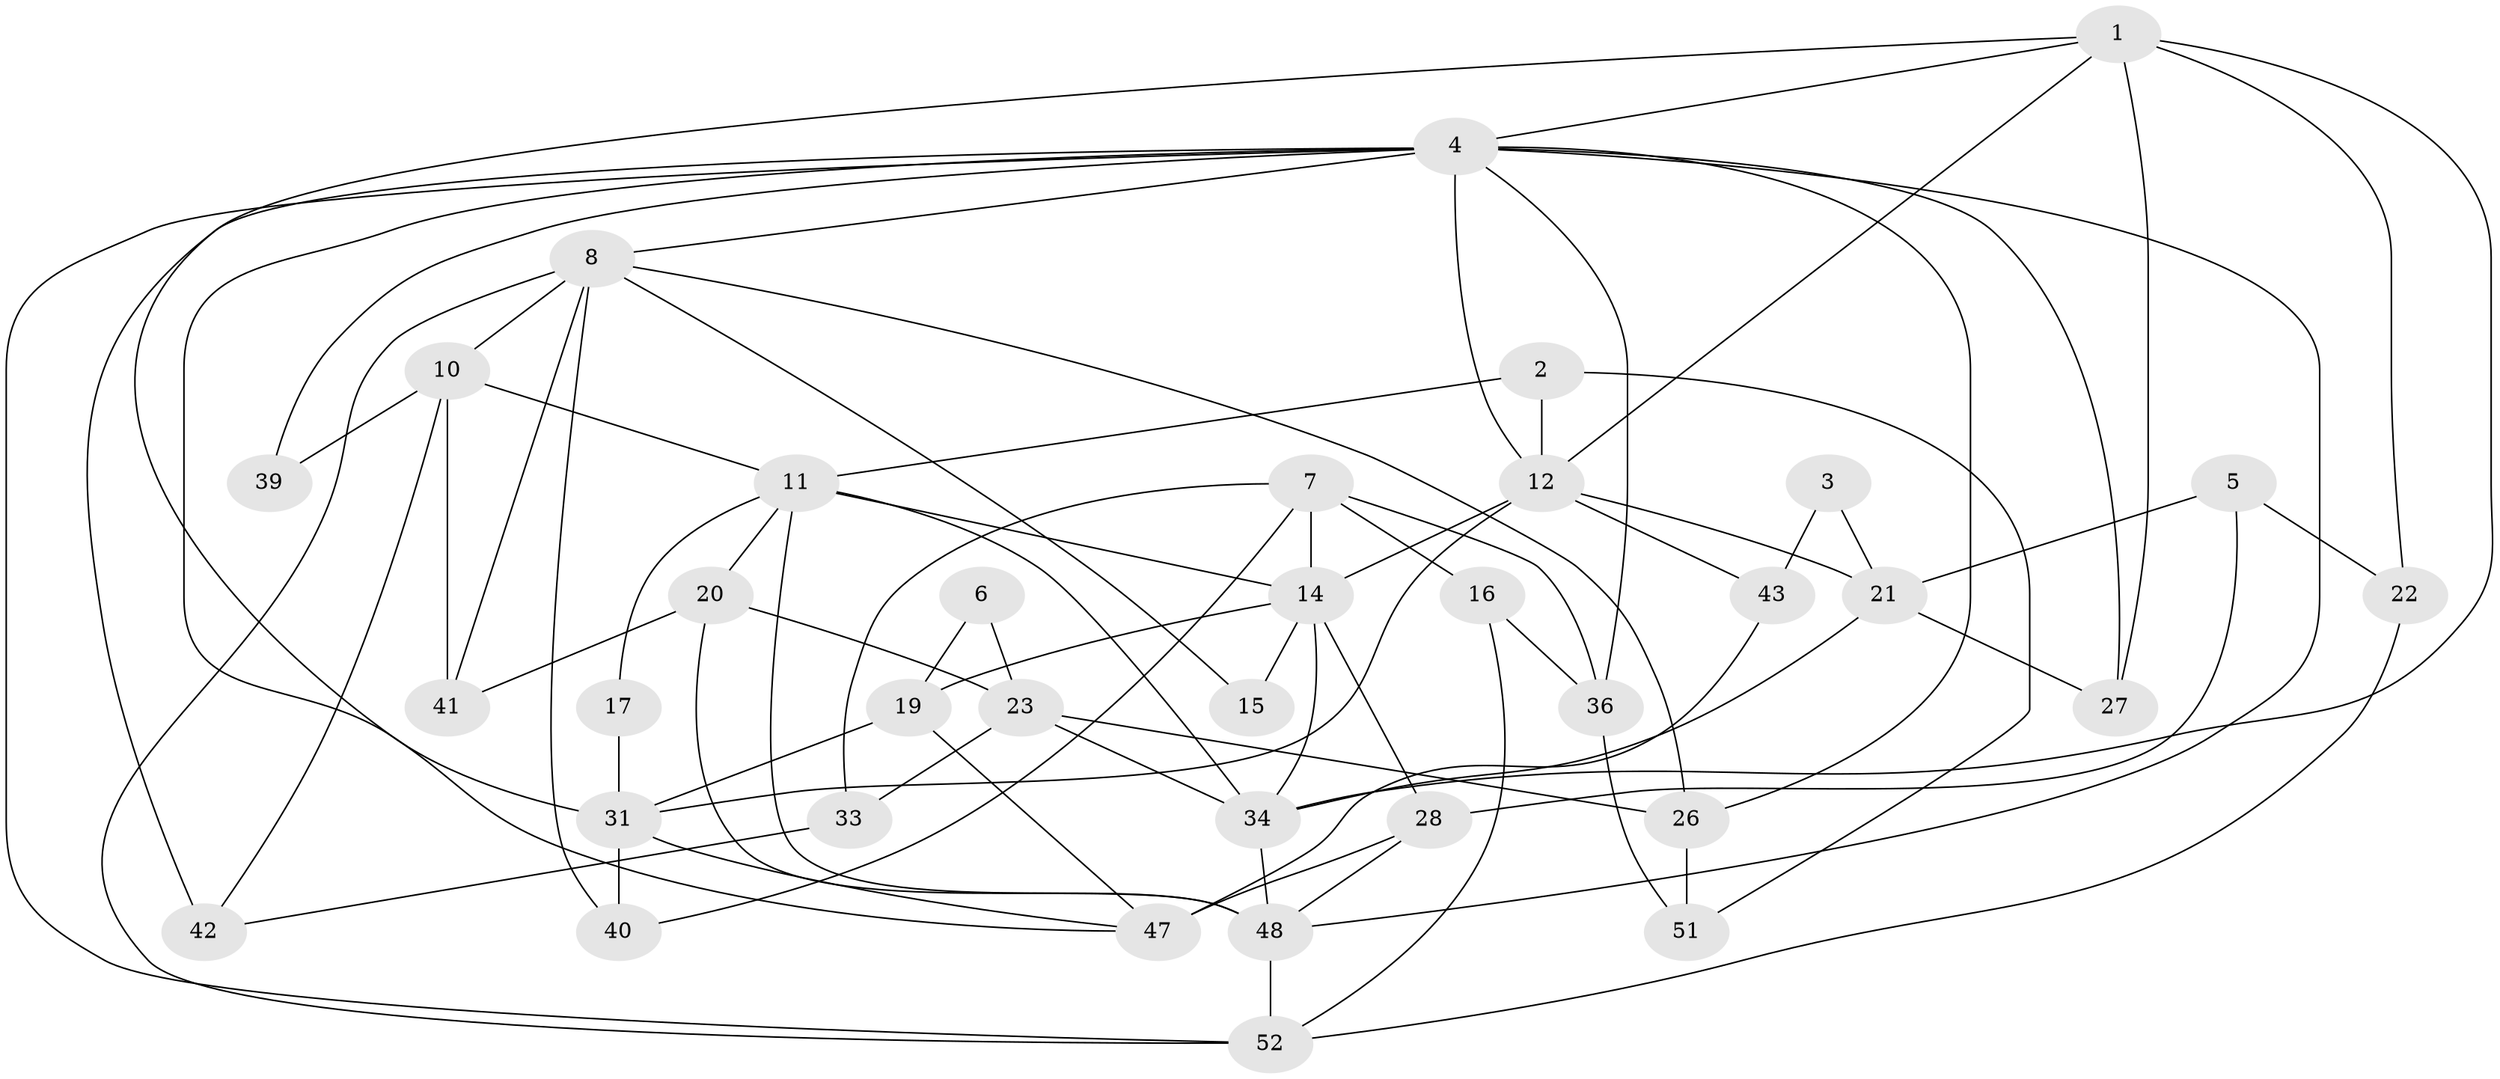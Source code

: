 // original degree distribution, {3: 0.28846153846153844, 2: 0.15384615384615385, 6: 0.15384615384615385, 5: 0.23076923076923078, 4: 0.15384615384615385, 7: 0.019230769230769232}
// Generated by graph-tools (version 1.1) at 2025/18/03/04/25 18:18:48]
// undirected, 36 vertices, 78 edges
graph export_dot {
graph [start="1"]
  node [color=gray90,style=filled];
  1 [super="+32"];
  2 [super="+30"];
  3;
  4 [super="+25+13+35"];
  5 [super="+45"];
  6;
  7 [super="+9"];
  8 [super="+49"];
  10;
  11 [super="+50+44"];
  12 [super="+18+29"];
  14 [super="+38+37"];
  15;
  16;
  17;
  19;
  20 [super="+46"];
  21 [super="+24"];
  22;
  23;
  26;
  27;
  28;
  31;
  33;
  34;
  36;
  39;
  40;
  41;
  42;
  43;
  47;
  48;
  51;
  52;
  1 -- 34;
  1 -- 27;
  1 -- 4;
  1 -- 22;
  1 -- 31;
  1 -- 12;
  2 -- 51;
  2 -- 11;
  2 -- 12;
  3 -- 43;
  3 -- 21;
  4 -- 42 [weight=2];
  4 -- 8;
  4 -- 36 [weight=2];
  4 -- 12 [weight=2];
  4 -- 26;
  4 -- 47;
  4 -- 48;
  4 -- 52;
  4 -- 39;
  4 -- 27;
  5 -- 28;
  5 -- 22;
  5 -- 21 [weight=2];
  6 -- 23;
  6 -- 19;
  7 -- 16;
  7 -- 14 [weight=2];
  7 -- 33;
  7 -- 36;
  7 -- 40;
  8 -- 41;
  8 -- 10;
  8 -- 26;
  8 -- 52;
  8 -- 40;
  8 -- 15;
  10 -- 11 [weight=2];
  10 -- 39;
  10 -- 41;
  10 -- 42;
  11 -- 48;
  11 -- 34 [weight=2];
  11 -- 14;
  11 -- 17;
  11 -- 20;
  12 -- 21 [weight=2];
  12 -- 31;
  12 -- 14;
  12 -- 43;
  14 -- 34;
  14 -- 19 [weight=2];
  14 -- 15;
  14 -- 28;
  16 -- 52;
  16 -- 36;
  17 -- 31;
  19 -- 31;
  19 -- 47;
  20 -- 48;
  20 -- 23;
  20 -- 41;
  21 -- 27;
  21 -- 34;
  22 -- 52;
  23 -- 34;
  23 -- 26;
  23 -- 33;
  26 -- 51;
  28 -- 48;
  28 -- 47;
  31 -- 40;
  31 -- 47;
  33 -- 42;
  34 -- 48;
  36 -- 51;
  43 -- 47;
  48 -- 52;
}
